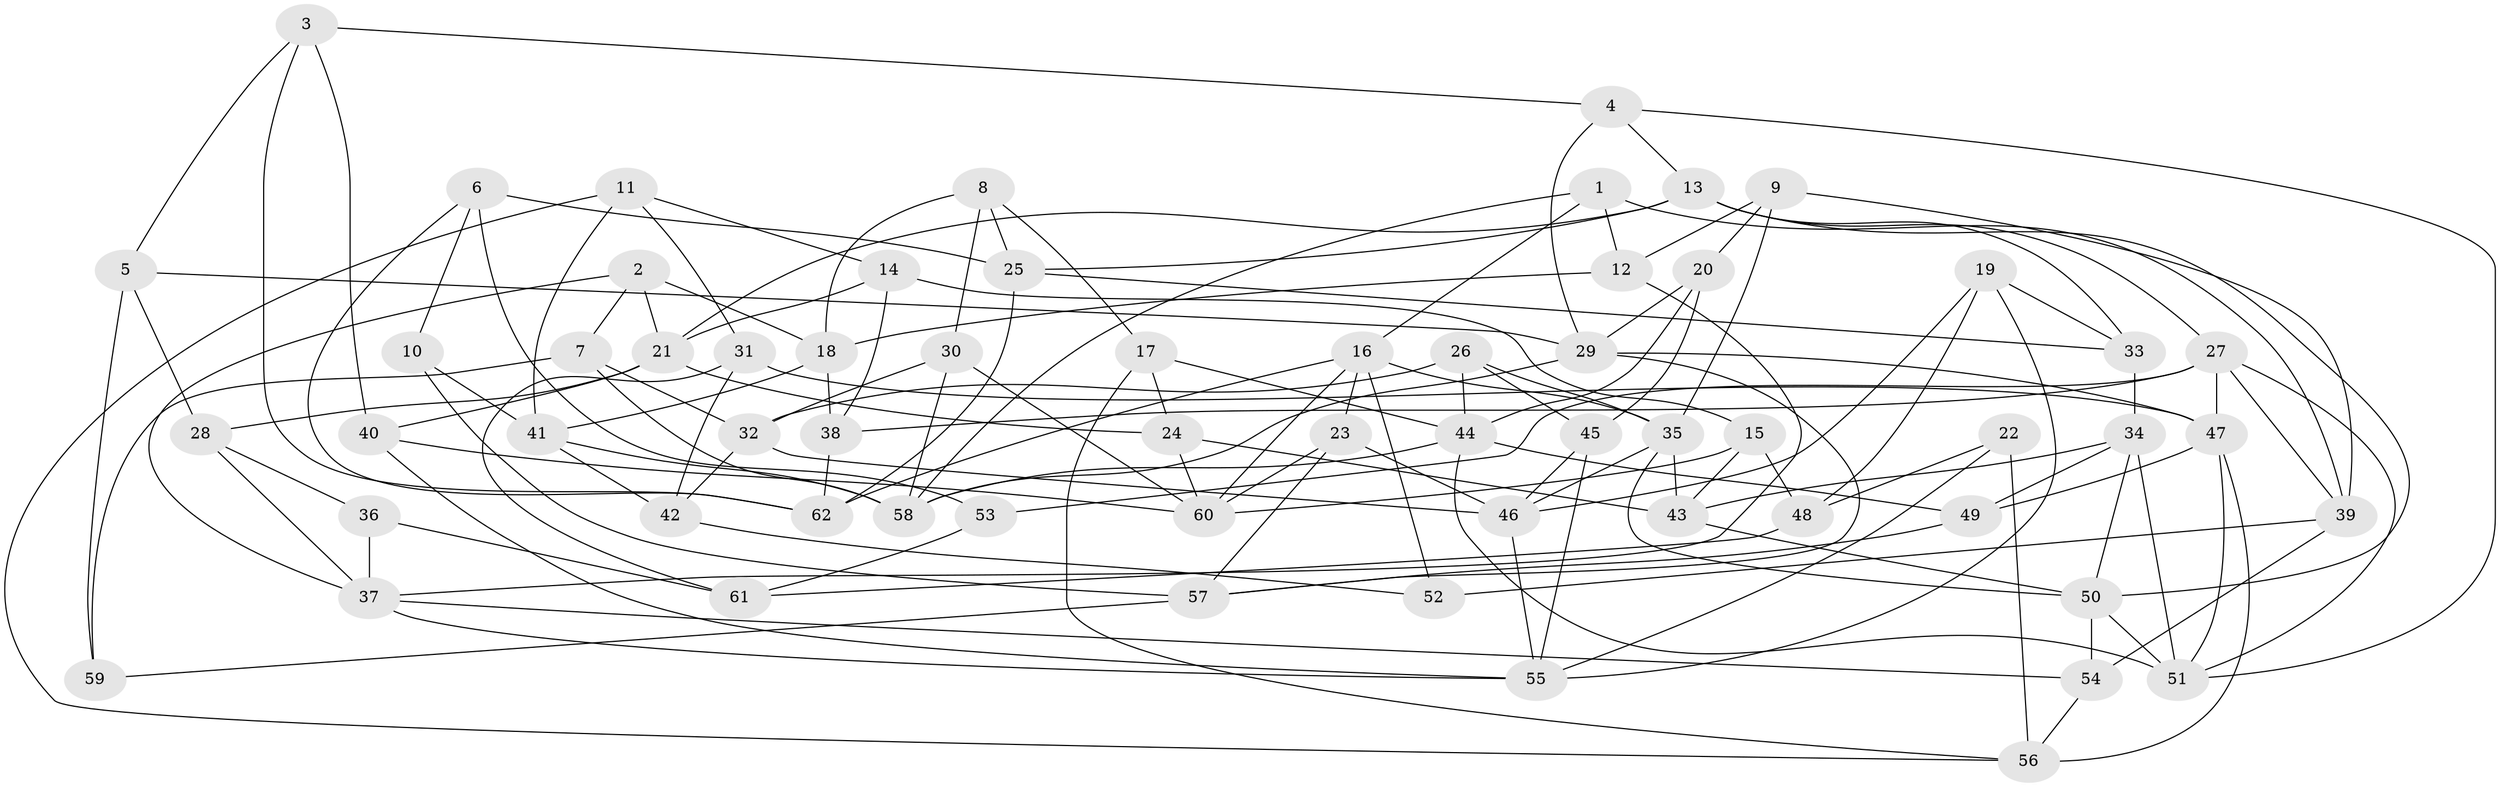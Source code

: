 // original degree distribution, {4: 1.0}
// Generated by graph-tools (version 1.1) at 2025/38/03/04/25 23:38:08]
// undirected, 62 vertices, 141 edges
graph export_dot {
  node [color=gray90,style=filled];
  1;
  2;
  3;
  4;
  5;
  6;
  7;
  8;
  9;
  10;
  11;
  12;
  13;
  14;
  15;
  16;
  17;
  18;
  19;
  20;
  21;
  22;
  23;
  24;
  25;
  26;
  27;
  28;
  29;
  30;
  31;
  32;
  33;
  34;
  35;
  36;
  37;
  38;
  39;
  40;
  41;
  42;
  43;
  44;
  45;
  46;
  47;
  48;
  49;
  50;
  51;
  52;
  53;
  54;
  55;
  56;
  57;
  58;
  59;
  60;
  61;
  62;
  1 -- 12 [weight=1.0];
  1 -- 16 [weight=1.0];
  1 -- 39 [weight=1.0];
  1 -- 58 [weight=1.0];
  2 -- 7 [weight=1.0];
  2 -- 18 [weight=1.0];
  2 -- 21 [weight=1.0];
  2 -- 37 [weight=1.0];
  3 -- 4 [weight=1.0];
  3 -- 5 [weight=1.0];
  3 -- 40 [weight=1.0];
  3 -- 62 [weight=1.0];
  4 -- 13 [weight=1.0];
  4 -- 29 [weight=1.0];
  4 -- 51 [weight=1.0];
  5 -- 28 [weight=1.0];
  5 -- 29 [weight=1.0];
  5 -- 59 [weight=1.0];
  6 -- 10 [weight=1.0];
  6 -- 25 [weight=1.0];
  6 -- 53 [weight=1.0];
  6 -- 62 [weight=1.0];
  7 -- 32 [weight=2.0];
  7 -- 58 [weight=1.0];
  7 -- 59 [weight=2.0];
  8 -- 17 [weight=1.0];
  8 -- 18 [weight=1.0];
  8 -- 25 [weight=1.0];
  8 -- 30 [weight=1.0];
  9 -- 12 [weight=1.0];
  9 -- 20 [weight=1.0];
  9 -- 35 [weight=1.0];
  9 -- 39 [weight=1.0];
  10 -- 41 [weight=1.0];
  10 -- 57 [weight=2.0];
  11 -- 14 [weight=1.0];
  11 -- 31 [weight=1.0];
  11 -- 41 [weight=1.0];
  11 -- 56 [weight=1.0];
  12 -- 18 [weight=1.0];
  12 -- 37 [weight=1.0];
  13 -- 21 [weight=1.0];
  13 -- 25 [weight=1.0];
  13 -- 27 [weight=1.0];
  13 -- 33 [weight=1.0];
  13 -- 50 [weight=1.0];
  14 -- 15 [weight=1.0];
  14 -- 21 [weight=1.0];
  14 -- 38 [weight=1.0];
  15 -- 43 [weight=1.0];
  15 -- 48 [weight=1.0];
  15 -- 60 [weight=1.0];
  16 -- 23 [weight=1.0];
  16 -- 35 [weight=1.0];
  16 -- 52 [weight=1.0];
  16 -- 60 [weight=1.0];
  16 -- 62 [weight=1.0];
  17 -- 24 [weight=1.0];
  17 -- 44 [weight=1.0];
  17 -- 56 [weight=1.0];
  18 -- 38 [weight=1.0];
  18 -- 41 [weight=2.0];
  19 -- 33 [weight=1.0];
  19 -- 46 [weight=1.0];
  19 -- 48 [weight=1.0];
  19 -- 55 [weight=1.0];
  20 -- 29 [weight=1.0];
  20 -- 44 [weight=1.0];
  20 -- 45 [weight=1.0];
  21 -- 24 [weight=1.0];
  21 -- 28 [weight=1.0];
  21 -- 40 [weight=1.0];
  22 -- 48 [weight=1.0];
  22 -- 55 [weight=1.0];
  22 -- 56 [weight=2.0];
  23 -- 46 [weight=1.0];
  23 -- 57 [weight=1.0];
  23 -- 60 [weight=1.0];
  24 -- 43 [weight=1.0];
  24 -- 60 [weight=1.0];
  25 -- 33 [weight=1.0];
  25 -- 62 [weight=2.0];
  26 -- 32 [weight=1.0];
  26 -- 35 [weight=1.0];
  26 -- 44 [weight=1.0];
  26 -- 45 [weight=1.0];
  27 -- 38 [weight=1.0];
  27 -- 39 [weight=1.0];
  27 -- 47 [weight=1.0];
  27 -- 51 [weight=1.0];
  27 -- 53 [weight=1.0];
  28 -- 36 [weight=1.0];
  28 -- 37 [weight=1.0];
  29 -- 47 [weight=1.0];
  29 -- 57 [weight=1.0];
  29 -- 58 [weight=1.0];
  30 -- 32 [weight=1.0];
  30 -- 58 [weight=1.0];
  30 -- 60 [weight=1.0];
  31 -- 42 [weight=1.0];
  31 -- 47 [weight=1.0];
  31 -- 61 [weight=1.0];
  32 -- 42 [weight=1.0];
  32 -- 46 [weight=1.0];
  33 -- 34 [weight=1.0];
  34 -- 43 [weight=2.0];
  34 -- 49 [weight=1.0];
  34 -- 50 [weight=1.0];
  34 -- 51 [weight=1.0];
  35 -- 43 [weight=1.0];
  35 -- 46 [weight=1.0];
  35 -- 50 [weight=1.0];
  36 -- 37 [weight=1.0];
  36 -- 61 [weight=2.0];
  37 -- 54 [weight=1.0];
  37 -- 55 [weight=1.0];
  38 -- 62 [weight=1.0];
  39 -- 52 [weight=2.0];
  39 -- 54 [weight=1.0];
  40 -- 55 [weight=1.0];
  40 -- 60 [weight=1.0];
  41 -- 42 [weight=1.0];
  41 -- 58 [weight=1.0];
  42 -- 52 [weight=1.0];
  43 -- 50 [weight=1.0];
  44 -- 49 [weight=1.0];
  44 -- 51 [weight=1.0];
  44 -- 58 [weight=1.0];
  45 -- 46 [weight=1.0];
  45 -- 55 [weight=1.0];
  46 -- 55 [weight=1.0];
  47 -- 49 [weight=1.0];
  47 -- 51 [weight=1.0];
  47 -- 56 [weight=1.0];
  48 -- 61 [weight=1.0];
  49 -- 57 [weight=1.0];
  50 -- 51 [weight=1.0];
  50 -- 54 [weight=1.0];
  53 -- 61 [weight=2.0];
  54 -- 56 [weight=1.0];
  57 -- 59 [weight=1.0];
}
